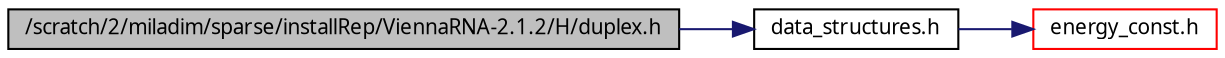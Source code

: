 digraph G
{
  bgcolor="transparent";
  edge [fontname="FreeSans.ttf",fontsize=10,labelfontname="FreeSans.ttf",labelfontsize=10];
  node [fontname="FreeSans.ttf",fontsize=10,shape=record];
  rankdir=LR;
  Node1 [label="/scratch/2/miladim/sparse/installRep/ViennaRNA-2.1.2/H/duplex.h",height=0.2,width=0.4,color="black", fillcolor="grey75", style="filled" fontcolor="black"];
  Node1 -> Node2 [color="midnightblue",fontsize=10,style="solid",fontname="FreeSans.ttf"];
  Node2 [label="data_structures.h",height=0.2,width=0.4,color="black",URL="$data__structures_8h.html"];
  Node2 -> Node3 [color="midnightblue",fontsize=10,style="solid",fontname="FreeSans.ttf"];
  Node3 [label="energy_const.h",height=0.2,width=0.4,color="red",URL="$energy__const_8h.html"];
}
